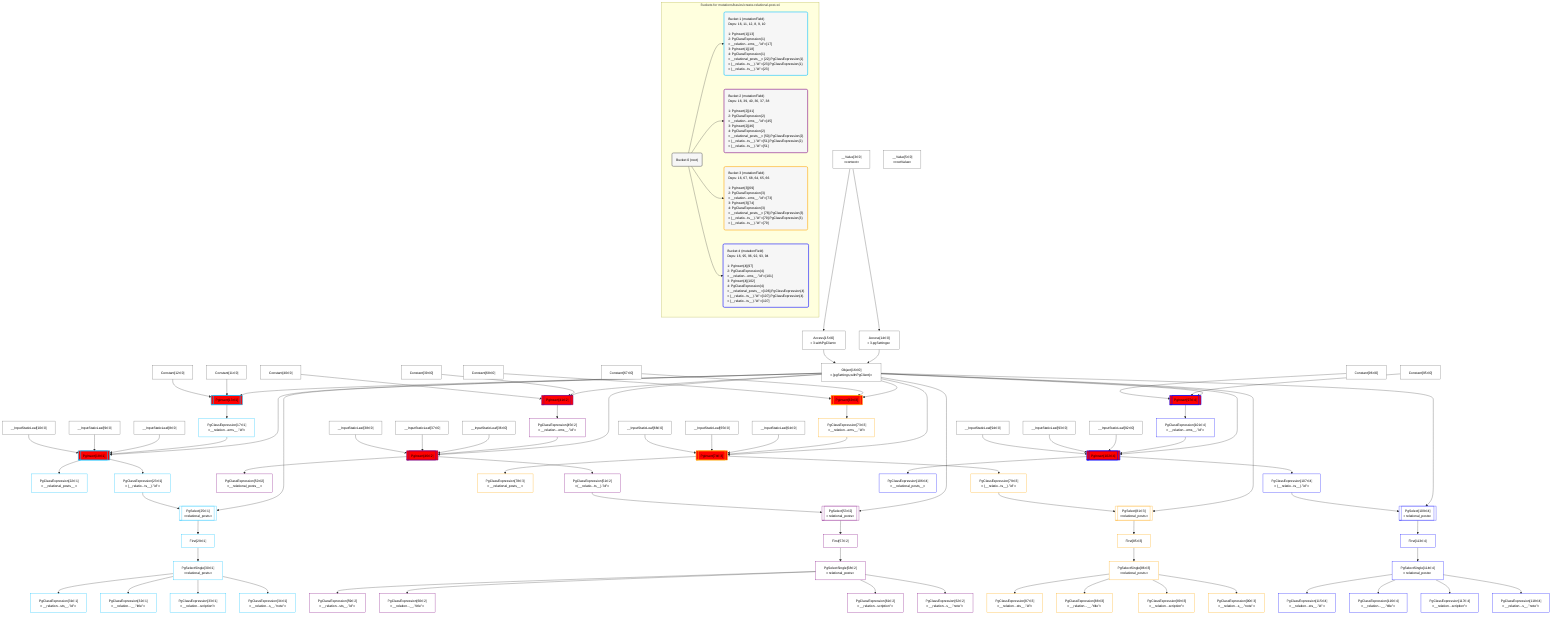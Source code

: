 %%{init: {'themeVariables': { 'fontSize': '12px'}}}%%
graph TD
    classDef path fill:#eee,stroke:#000,color:#000
    classDef plan fill:#fff,stroke-width:1px,color:#000
    classDef itemplan fill:#fff,stroke-width:2px,color:#000
    classDef sideeffectplan fill:#f00,stroke-width:2px,color:#000
    classDef bucket fill:#f6f6f6,color:#000,stroke-width:2px,text-align:left


    %% define steps
    __Value3["__Value[3∈0]<br />ᐸcontextᐳ"]:::plan
    __Value5["__Value[5∈0]<br />ᐸrootValueᐳ"]:::plan
    __InputStaticLeaf8["__InputStaticLeaf[8∈0]"]:::plan
    __InputStaticLeaf9["__InputStaticLeaf[9∈0]"]:::plan
    __InputStaticLeaf10["__InputStaticLeaf[10∈0]"]:::plan
    Constant11["Constant[11∈0]"]:::plan
    Constant12["Constant[12∈0]"]:::plan
    Access14["Access[14∈0]<br />ᐸ3.pgSettingsᐳ"]:::plan
    Access15["Access[15∈0]<br />ᐸ3.withPgClientᐳ"]:::plan
    Object16["Object[16∈0]<br />ᐸ{pgSettings,withPgClient}ᐳ"]:::plan
    PgInsert13[["PgInsert[13∈1]"]]:::sideeffectplan
    PgClassExpression17["PgClassExpression[17∈1]<br />ᐸ__relation...ems__.”id”ᐳ"]:::plan
    PgInsert18[["PgInsert[18∈1]"]]:::sideeffectplan
    PgClassExpression22["PgClassExpression[22∈1]<br />ᐸ__relational_posts__ᐳ"]:::plan
    PgClassExpression23["PgClassExpression[23∈1]<br />ᐸ(__relatio...ts__).”id”ᐳ"]:::plan
    PgSelect25[["PgSelect[25∈1]<br />ᐸrelational_postsᐳ"]]:::plan
    First29["First[29∈1]"]:::plan
    PgSelectSingle30["PgSelectSingle[30∈1]<br />ᐸrelational_postsᐳ"]:::plan
    PgClassExpression31["PgClassExpression[31∈1]<br />ᐸ__relation...sts__.”id”ᐳ"]:::plan
    PgClassExpression32["PgClassExpression[32∈1]<br />ᐸ__relation...__.”title”ᐳ"]:::plan
    PgClassExpression33["PgClassExpression[33∈1]<br />ᐸ__relation...scription”ᐳ"]:::plan
    PgClassExpression34["PgClassExpression[34∈1]<br />ᐸ__relation...s__.”note”ᐳ"]:::plan
    __InputStaticLeaf36["__InputStaticLeaf[36∈0]"]:::plan
    __InputStaticLeaf37["__InputStaticLeaf[37∈0]"]:::plan
    __InputStaticLeaf38["__InputStaticLeaf[38∈0]"]:::plan
    Constant39["Constant[39∈0]"]:::plan
    Constant40["Constant[40∈0]"]:::plan
    PgInsert41[["PgInsert[41∈2]"]]:::sideeffectplan
    PgClassExpression45["PgClassExpression[45∈2]<br />ᐸ__relation...ems__.”id”ᐳ"]:::plan
    PgInsert46[["PgInsert[46∈2]"]]:::sideeffectplan
    PgClassExpression50["PgClassExpression[50∈2]<br />ᐸ__relational_posts__ᐳ"]:::plan
    PgClassExpression51["PgClassExpression[51∈2]<br />ᐸ(__relatio...ts__).”id”ᐳ"]:::plan
    PgSelect53[["PgSelect[53∈2]<br />ᐸrelational_postsᐳ"]]:::plan
    First57["First[57∈2]"]:::plan
    PgSelectSingle58["PgSelectSingle[58∈2]<br />ᐸrelational_postsᐳ"]:::plan
    PgClassExpression59["PgClassExpression[59∈2]<br />ᐸ__relation...sts__.”id”ᐳ"]:::plan
    PgClassExpression60["PgClassExpression[60∈2]<br />ᐸ__relation...__.”title”ᐳ"]:::plan
    PgClassExpression61["PgClassExpression[61∈2]<br />ᐸ__relation...scription”ᐳ"]:::plan
    PgClassExpression62["PgClassExpression[62∈2]<br />ᐸ__relation...s__.”note”ᐳ"]:::plan
    __InputStaticLeaf64["__InputStaticLeaf[64∈0]"]:::plan
    __InputStaticLeaf65["__InputStaticLeaf[65∈0]"]:::plan
    __InputStaticLeaf66["__InputStaticLeaf[66∈0]"]:::plan
    Constant67["Constant[67∈0]"]:::plan
    Constant68["Constant[68∈0]"]:::plan
    PgInsert69[["PgInsert[69∈3]"]]:::sideeffectplan
    PgClassExpression73["PgClassExpression[73∈3]<br />ᐸ__relation...ems__.”id”ᐳ"]:::plan
    PgInsert74[["PgInsert[74∈3]"]]:::sideeffectplan
    PgClassExpression78["PgClassExpression[78∈3]<br />ᐸ__relational_posts__ᐳ"]:::plan
    PgClassExpression79["PgClassExpression[79∈3]<br />ᐸ(__relatio...ts__).”id”ᐳ"]:::plan
    PgSelect81[["PgSelect[81∈3]<br />ᐸrelational_postsᐳ"]]:::plan
    First85["First[85∈3]"]:::plan
    PgSelectSingle86["PgSelectSingle[86∈3]<br />ᐸrelational_postsᐳ"]:::plan
    PgClassExpression87["PgClassExpression[87∈3]<br />ᐸ__relation...sts__.”id”ᐳ"]:::plan
    PgClassExpression88["PgClassExpression[88∈3]<br />ᐸ__relation...__.”title”ᐳ"]:::plan
    PgClassExpression89["PgClassExpression[89∈3]<br />ᐸ__relation...scription”ᐳ"]:::plan
    PgClassExpression90["PgClassExpression[90∈3]<br />ᐸ__relation...s__.”note”ᐳ"]:::plan
    __InputStaticLeaf92["__InputStaticLeaf[92∈0]"]:::plan
    __InputStaticLeaf93["__InputStaticLeaf[93∈0]"]:::plan
    __InputStaticLeaf94["__InputStaticLeaf[94∈0]"]:::plan
    Constant95["Constant[95∈0]"]:::plan
    Constant96["Constant[96∈0]"]:::plan
    PgInsert97[["PgInsert[97∈4]"]]:::sideeffectplan
    PgClassExpression101["PgClassExpression[101∈4]<br />ᐸ__relation...ems__.”id”ᐳ"]:::plan
    PgInsert102[["PgInsert[102∈4]"]]:::sideeffectplan
    PgClassExpression106["PgClassExpression[106∈4]<br />ᐸ__relational_posts__ᐳ"]:::plan
    PgClassExpression107["PgClassExpression[107∈4]<br />ᐸ(__relatio...ts__).”id”ᐳ"]:::plan
    PgSelect109[["PgSelect[109∈4]<br />ᐸrelational_postsᐳ"]]:::plan
    First113["First[113∈4]"]:::plan
    PgSelectSingle114["PgSelectSingle[114∈4]<br />ᐸrelational_postsᐳ"]:::plan
    PgClassExpression115["PgClassExpression[115∈4]<br />ᐸ__relation...sts__.”id”ᐳ"]:::plan
    PgClassExpression116["PgClassExpression[116∈4]<br />ᐸ__relation...__.”title”ᐳ"]:::plan
    PgClassExpression117["PgClassExpression[117∈4]<br />ᐸ__relation...scription”ᐳ"]:::plan
    PgClassExpression118["PgClassExpression[118∈4]<br />ᐸ__relation...s__.”note”ᐳ"]:::plan

    %% plan dependencies
    __Value3 --> Access14
    __Value3 --> Access15
    Access14 & Access15 --> Object16
    Object16 & Constant11 & Constant12 --> PgInsert13
    PgInsert13 --> PgClassExpression17
    Object16 & PgClassExpression17 & __InputStaticLeaf8 & __InputStaticLeaf9 & __InputStaticLeaf10 --> PgInsert18
    PgInsert18 --> PgClassExpression22
    PgInsert18 --> PgClassExpression23
    Object16 & PgClassExpression23 --> PgSelect25
    PgSelect25 --> First29
    First29 --> PgSelectSingle30
    PgSelectSingle30 --> PgClassExpression31
    PgSelectSingle30 --> PgClassExpression32
    PgSelectSingle30 --> PgClassExpression33
    PgSelectSingle30 --> PgClassExpression34
    Object16 & Constant39 & Constant40 --> PgInsert41
    PgInsert41 --> PgClassExpression45
    Object16 & PgClassExpression45 & __InputStaticLeaf36 & __InputStaticLeaf37 & __InputStaticLeaf38 --> PgInsert46
    PgInsert46 --> PgClassExpression50
    PgInsert46 --> PgClassExpression51
    Object16 & PgClassExpression51 --> PgSelect53
    PgSelect53 --> First57
    First57 --> PgSelectSingle58
    PgSelectSingle58 --> PgClassExpression59
    PgSelectSingle58 --> PgClassExpression60
    PgSelectSingle58 --> PgClassExpression61
    PgSelectSingle58 --> PgClassExpression62
    Object16 & Constant67 & Constant68 --> PgInsert69
    PgInsert69 --> PgClassExpression73
    Object16 & PgClassExpression73 & __InputStaticLeaf64 & __InputStaticLeaf65 & __InputStaticLeaf66 --> PgInsert74
    PgInsert74 --> PgClassExpression78
    PgInsert74 --> PgClassExpression79
    Object16 & PgClassExpression79 --> PgSelect81
    PgSelect81 --> First85
    First85 --> PgSelectSingle86
    PgSelectSingle86 --> PgClassExpression87
    PgSelectSingle86 --> PgClassExpression88
    PgSelectSingle86 --> PgClassExpression89
    PgSelectSingle86 --> PgClassExpression90
    Object16 & Constant95 & Constant96 --> PgInsert97
    PgInsert97 --> PgClassExpression101
    Object16 & PgClassExpression101 & __InputStaticLeaf92 & __InputStaticLeaf93 & __InputStaticLeaf94 --> PgInsert102
    PgInsert102 --> PgClassExpression106
    PgInsert102 --> PgClassExpression107
    Object16 & PgClassExpression107 --> PgSelect109
    PgSelect109 --> First113
    First113 --> PgSelectSingle114
    PgSelectSingle114 --> PgClassExpression115
    PgSelectSingle114 --> PgClassExpression116
    PgSelectSingle114 --> PgClassExpression117
    PgSelectSingle114 --> PgClassExpression118

    subgraph "Buckets for mutations/basics/create-relational-post-x4"
    Bucket0("Bucket 0 (root)"):::bucket
    classDef bucket0 stroke:#696969
    class Bucket0,__Value3,__Value5,__InputStaticLeaf8,__InputStaticLeaf9,__InputStaticLeaf10,Constant11,Constant12,Access14,Access15,Object16,__InputStaticLeaf36,__InputStaticLeaf37,__InputStaticLeaf38,Constant39,Constant40,__InputStaticLeaf64,__InputStaticLeaf65,__InputStaticLeaf66,Constant67,Constant68,__InputStaticLeaf92,__InputStaticLeaf93,__InputStaticLeaf94,Constant95,Constant96 bucket0
    Bucket1("Bucket 1 (mutationField)<br />Deps: 16, 11, 12, 8, 9, 10<br /><br />1: PgInsert{1}[13]<br />2: PgClassExpression{1}ᐸ__relation...ems__.”id”ᐳ[17]<br />3: PgInsert{1}[18]<br />4: PgClassExpression{1}ᐸ__relational_posts__ᐳ[22],PgClassExpression{1}ᐸ(__relatio...ts__).”id”ᐳ[23],PgClassExpression{1}ᐸ(__relatio...ts__).”id”ᐳ[23]"):::bucket
    classDef bucket1 stroke:#00bfff
    class Bucket1,PgInsert13,PgClassExpression17,PgInsert18,PgClassExpression22,PgClassExpression23,PgSelect25,First29,PgSelectSingle30,PgClassExpression31,PgClassExpression32,PgClassExpression33,PgClassExpression34 bucket1
    Bucket2("Bucket 2 (mutationField)<br />Deps: 16, 39, 40, 36, 37, 38<br /><br />1: PgInsert{2}[41]<br />2: PgClassExpression{2}ᐸ__relation...ems__.”id”ᐳ[45]<br />3: PgInsert{2}[46]<br />4: PgClassExpression{2}ᐸ__relational_posts__ᐳ[50],PgClassExpression{2}ᐸ(__relatio...ts__).”id”ᐳ[51],PgClassExpression{2}ᐸ(__relatio...ts__).”id”ᐳ[51]"):::bucket
    classDef bucket2 stroke:#7f007f
    class Bucket2,PgInsert41,PgClassExpression45,PgInsert46,PgClassExpression50,PgClassExpression51,PgSelect53,First57,PgSelectSingle58,PgClassExpression59,PgClassExpression60,PgClassExpression61,PgClassExpression62 bucket2
    Bucket3("Bucket 3 (mutationField)<br />Deps: 16, 67, 68, 64, 65, 66<br /><br />1: PgInsert{3}[69]<br />2: PgClassExpression{3}ᐸ__relation...ems__.”id”ᐳ[73]<br />3: PgInsert{3}[74]<br />4: PgClassExpression{3}ᐸ__relational_posts__ᐳ[78],PgClassExpression{3}ᐸ(__relatio...ts__).”id”ᐳ[79],PgClassExpression{3}ᐸ(__relatio...ts__).”id”ᐳ[79]"):::bucket
    classDef bucket3 stroke:#ffa500
    class Bucket3,PgInsert69,PgClassExpression73,PgInsert74,PgClassExpression78,PgClassExpression79,PgSelect81,First85,PgSelectSingle86,PgClassExpression87,PgClassExpression88,PgClassExpression89,PgClassExpression90 bucket3
    Bucket4("Bucket 4 (mutationField)<br />Deps: 16, 95, 96, 92, 93, 94<br /><br />1: PgInsert{4}[97]<br />2: PgClassExpression{4}ᐸ__relation...ems__.”id”ᐳ[101]<br />3: PgInsert{4}[102]<br />4: PgClassExpression{4}ᐸ__relational_posts__ᐳ[106],PgClassExpression{4}ᐸ(__relatio...ts__).”id”ᐳ[107],PgClassExpression{4}ᐸ(__relatio...ts__).”id”ᐳ[107]"):::bucket
    classDef bucket4 stroke:#0000ff
    class Bucket4,PgInsert97,PgClassExpression101,PgInsert102,PgClassExpression106,PgClassExpression107,PgSelect109,First113,PgSelectSingle114,PgClassExpression115,PgClassExpression116,PgClassExpression117,PgClassExpression118 bucket4
    Bucket0 --> Bucket1 & Bucket2 & Bucket3 & Bucket4
    end